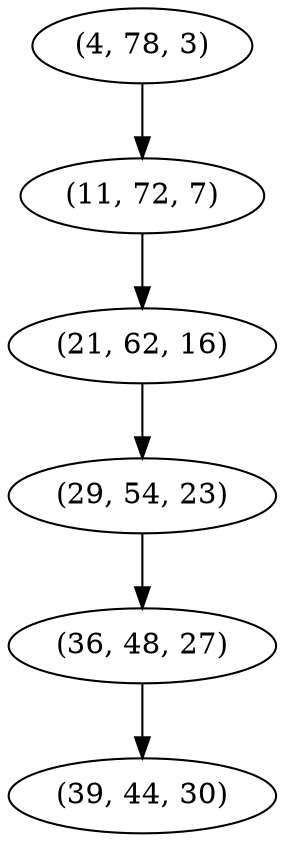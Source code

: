 digraph tree {
    "(4, 78, 3)";
    "(11, 72, 7)";
    "(21, 62, 16)";
    "(29, 54, 23)";
    "(36, 48, 27)";
    "(39, 44, 30)";
    "(4, 78, 3)" -> "(11, 72, 7)";
    "(11, 72, 7)" -> "(21, 62, 16)";
    "(21, 62, 16)" -> "(29, 54, 23)";
    "(29, 54, 23)" -> "(36, 48, 27)";
    "(36, 48, 27)" -> "(39, 44, 30)";
}
